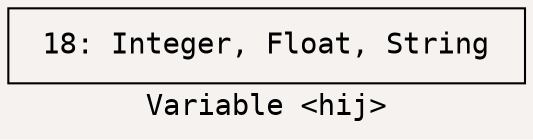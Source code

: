 digraph {
	label="Variable <hij>"
	bgcolor="#f5f2f0"
	node [shape=box]
	node [fontname="Consolas,Monaco,'Andale Mono','Ubuntu Mono',monospace"]
	fontname="Consolas,Monaco,'Andale Mono','Ubuntu Mono',monospace"
	18 [label=" 18: Integer, Float, String "]
}
